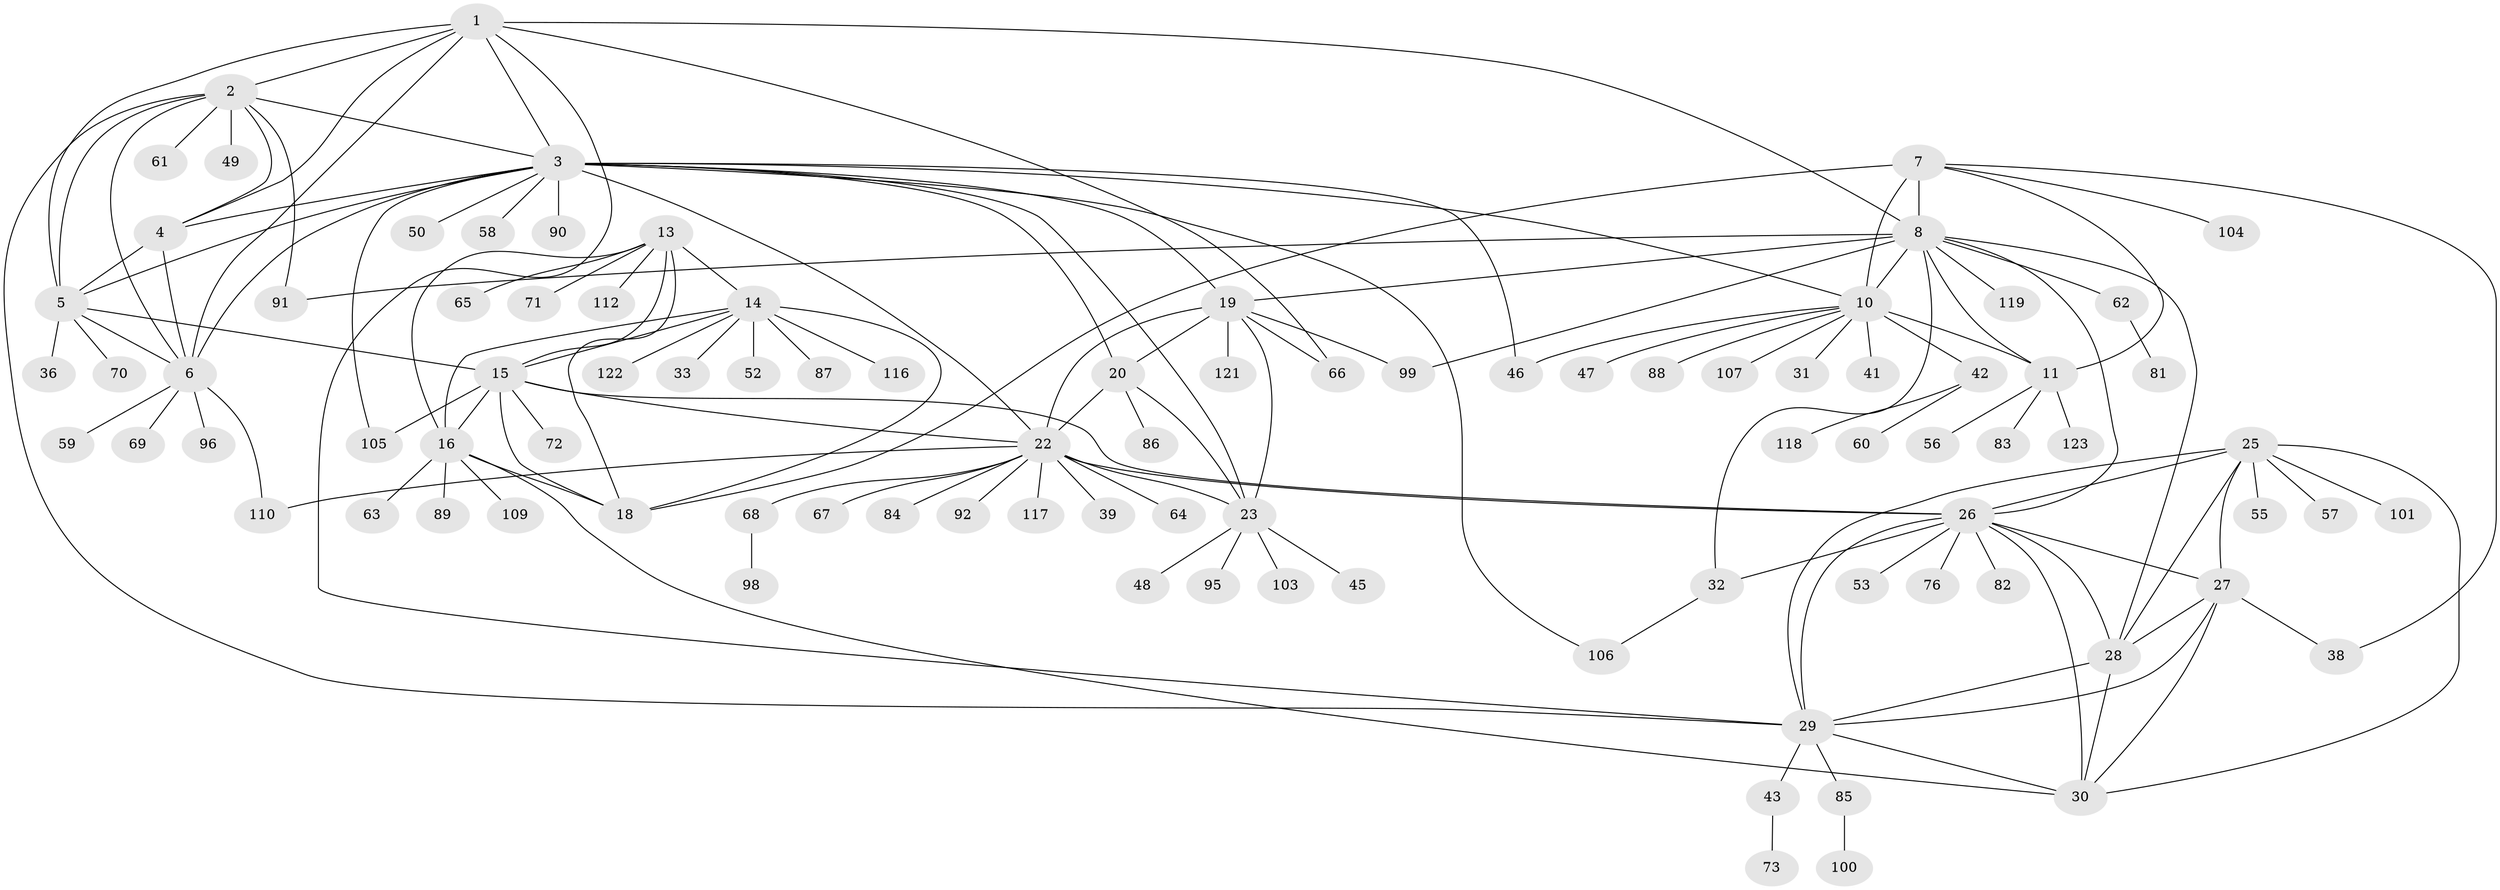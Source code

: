 // original degree distribution, {8: 0.008130081300813009, 9: 0.08943089430894309, 10: 0.016260162601626018, 6: 0.032520325203252036, 14: 0.008130081300813009, 7: 0.056910569105691054, 11: 0.024390243902439025, 13: 0.008130081300813009, 1: 0.5447154471544715, 3: 0.024390243902439025, 2: 0.18699186991869918}
// Generated by graph-tools (version 1.1) at 2025/11/02/27/25 16:11:35]
// undirected, 95 vertices, 148 edges
graph export_dot {
graph [start="1"]
  node [color=gray90,style=filled];
  1 [super="+37"];
  2 [super="+34"];
  3 [super="+21"];
  4 [super="+80"];
  5 [super="+40"];
  6 [super="+78"];
  7 [super="+9"];
  8 [super="+54"];
  10 [super="+12"];
  11 [super="+51"];
  13 [super="+108"];
  14 [super="+115"];
  15 [super="+75"];
  16 [super="+17"];
  18 [super="+93"];
  19;
  20 [super="+79"];
  22 [super="+24"];
  23;
  25 [super="+102"];
  26 [super="+111"];
  27 [super="+44"];
  28 [super="+114"];
  29 [super="+35"];
  30;
  31;
  32;
  33;
  36;
  38;
  39;
  41;
  42;
  43;
  45;
  46;
  47;
  48 [super="+97"];
  49 [super="+74"];
  50;
  52;
  53;
  55;
  56;
  57;
  58;
  59;
  60;
  61;
  62;
  63 [super="+77"];
  64;
  65;
  66;
  67;
  68;
  69;
  70;
  71;
  72;
  73 [super="+113"];
  76;
  81;
  82;
  83;
  84;
  85;
  86;
  87;
  88;
  89;
  90;
  91;
  92 [super="+94"];
  95;
  96 [super="+120"];
  98;
  99;
  100;
  101;
  103;
  104;
  105;
  106;
  107;
  109;
  110;
  112;
  116;
  117;
  118;
  119;
  121;
  122;
  123;
  1 -- 2;
  1 -- 3;
  1 -- 4;
  1 -- 5;
  1 -- 6;
  1 -- 8;
  1 -- 66;
  1 -- 29;
  2 -- 3;
  2 -- 4;
  2 -- 5;
  2 -- 6;
  2 -- 29;
  2 -- 49;
  2 -- 91;
  2 -- 61;
  3 -- 4;
  3 -- 5;
  3 -- 6;
  3 -- 50;
  3 -- 58;
  3 -- 105;
  3 -- 106;
  3 -- 10;
  3 -- 46;
  3 -- 19;
  3 -- 20;
  3 -- 22 [weight=2];
  3 -- 23;
  3 -- 90;
  4 -- 5;
  4 -- 6;
  5 -- 6;
  5 -- 15;
  5 -- 36;
  5 -- 70;
  6 -- 59;
  6 -- 69;
  6 -- 96;
  6 -- 110;
  7 -- 8 [weight=2];
  7 -- 10 [weight=4];
  7 -- 11 [weight=2];
  7 -- 104;
  7 -- 18;
  7 -- 38;
  8 -- 10 [weight=2];
  8 -- 11;
  8 -- 26;
  8 -- 32;
  8 -- 62;
  8 -- 91;
  8 -- 99;
  8 -- 119;
  8 -- 19;
  8 -- 28;
  10 -- 11 [weight=2];
  10 -- 31;
  10 -- 42;
  10 -- 47;
  10 -- 88;
  10 -- 107;
  10 -- 46;
  10 -- 41;
  11 -- 56;
  11 -- 83;
  11 -- 123;
  13 -- 14;
  13 -- 15;
  13 -- 16 [weight=2];
  13 -- 18;
  13 -- 65;
  13 -- 71;
  13 -- 112;
  14 -- 15;
  14 -- 16 [weight=2];
  14 -- 18;
  14 -- 33;
  14 -- 52;
  14 -- 87;
  14 -- 116;
  14 -- 122;
  15 -- 16 [weight=2];
  15 -- 18;
  15 -- 22;
  15 -- 72;
  15 -- 105;
  15 -- 26;
  16 -- 18 [weight=2];
  16 -- 30;
  16 -- 63;
  16 -- 109;
  16 -- 89;
  19 -- 20;
  19 -- 22 [weight=2];
  19 -- 23;
  19 -- 66;
  19 -- 99;
  19 -- 121;
  20 -- 22 [weight=2];
  20 -- 23;
  20 -- 86;
  22 -- 23 [weight=2];
  22 -- 26;
  22 -- 110;
  22 -- 117;
  22 -- 64;
  22 -- 67;
  22 -- 68;
  22 -- 39;
  22 -- 84;
  22 -- 92;
  23 -- 45;
  23 -- 48;
  23 -- 95;
  23 -- 103;
  25 -- 26;
  25 -- 27;
  25 -- 28;
  25 -- 29;
  25 -- 30;
  25 -- 55;
  25 -- 57;
  25 -- 101;
  26 -- 27;
  26 -- 28;
  26 -- 29;
  26 -- 30;
  26 -- 32;
  26 -- 53;
  26 -- 76;
  26 -- 82;
  27 -- 28;
  27 -- 29;
  27 -- 30;
  27 -- 38;
  28 -- 29;
  28 -- 30;
  29 -- 30;
  29 -- 85;
  29 -- 43;
  32 -- 106;
  42 -- 60;
  42 -- 118;
  43 -- 73;
  62 -- 81;
  68 -- 98;
  85 -- 100;
}
